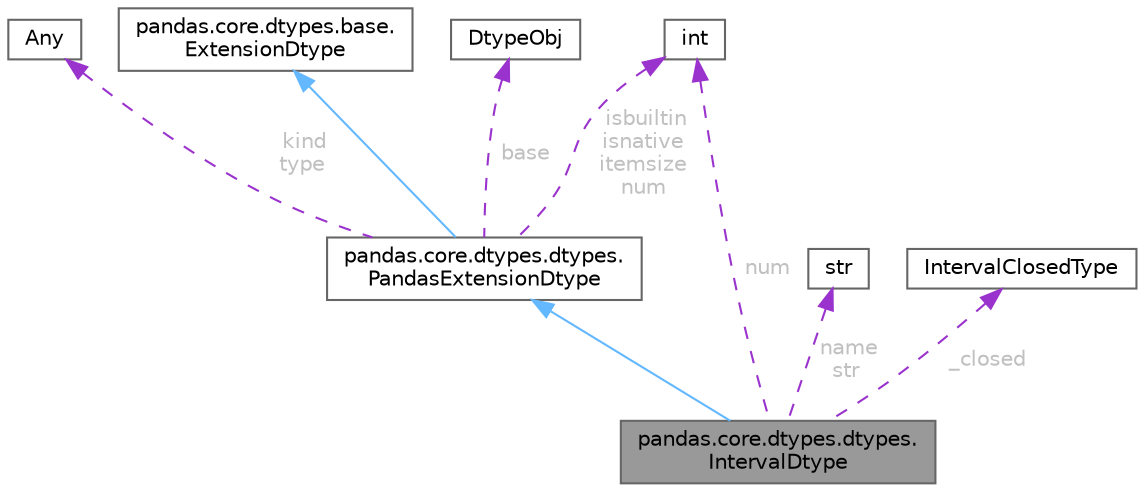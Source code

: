 digraph "pandas.core.dtypes.dtypes.IntervalDtype"
{
 // LATEX_PDF_SIZE
  bgcolor="transparent";
  edge [fontname=Helvetica,fontsize=10,labelfontname=Helvetica,labelfontsize=10];
  node [fontname=Helvetica,fontsize=10,shape=box,height=0.2,width=0.4];
  Node1 [id="Node000001",label="pandas.core.dtypes.dtypes.\lIntervalDtype",height=0.2,width=0.4,color="gray40", fillcolor="grey60", style="filled", fontcolor="black",tooltip=" "];
  Node2 -> Node1 [id="edge9_Node000001_Node000002",dir="back",color="steelblue1",style="solid",tooltip=" "];
  Node2 [id="Node000002",label="pandas.core.dtypes.dtypes.\lPandasExtensionDtype",height=0.2,width=0.4,color="gray40", fillcolor="white", style="filled",URL="$classpandas_1_1core_1_1dtypes_1_1dtypes_1_1PandasExtensionDtype.html",tooltip=" "];
  Node3 -> Node2 [id="edge10_Node000002_Node000003",dir="back",color="steelblue1",style="solid",tooltip=" "];
  Node3 [id="Node000003",label="pandas.core.dtypes.base.\lExtensionDtype",height=0.2,width=0.4,color="gray40", fillcolor="white", style="filled",URL="$classpandas_1_1core_1_1dtypes_1_1base_1_1ExtensionDtype.html",tooltip=" "];
  Node4 -> Node2 [id="edge11_Node000002_Node000004",dir="back",color="darkorchid3",style="dashed",tooltip=" ",label=" kind\ntype",fontcolor="grey" ];
  Node4 [id="Node000004",label="Any",height=0.2,width=0.4,color="gray40", fillcolor="white", style="filled",tooltip=" "];
  Node5 -> Node2 [id="edge12_Node000002_Node000005",dir="back",color="darkorchid3",style="dashed",tooltip=" ",label=" isbuiltin\nisnative\nitemsize\nnum",fontcolor="grey" ];
  Node5 [id="Node000005",label="int",height=0.2,width=0.4,color="gray40", fillcolor="white", style="filled",tooltip=" "];
  Node6 -> Node2 [id="edge13_Node000002_Node000006",dir="back",color="darkorchid3",style="dashed",tooltip=" ",label=" base",fontcolor="grey" ];
  Node6 [id="Node000006",label="DtypeObj",height=0.2,width=0.4,color="gray40", fillcolor="white", style="filled",tooltip=" "];
  Node7 -> Node1 [id="edge14_Node000001_Node000007",dir="back",color="darkorchid3",style="dashed",tooltip=" ",label=" name\nstr",fontcolor="grey" ];
  Node7 [id="Node000007",label="str",height=0.2,width=0.4,color="gray40", fillcolor="white", style="filled",tooltip=" "];
  Node5 -> Node1 [id="edge15_Node000001_Node000005",dir="back",color="darkorchid3",style="dashed",tooltip=" ",label=" num",fontcolor="grey" ];
  Node8 -> Node1 [id="edge16_Node000001_Node000008",dir="back",color="darkorchid3",style="dashed",tooltip=" ",label=" _closed",fontcolor="grey" ];
  Node8 [id="Node000008",label="IntervalClosedType",height=0.2,width=0.4,color="gray40", fillcolor="white", style="filled",tooltip=" "];
}
